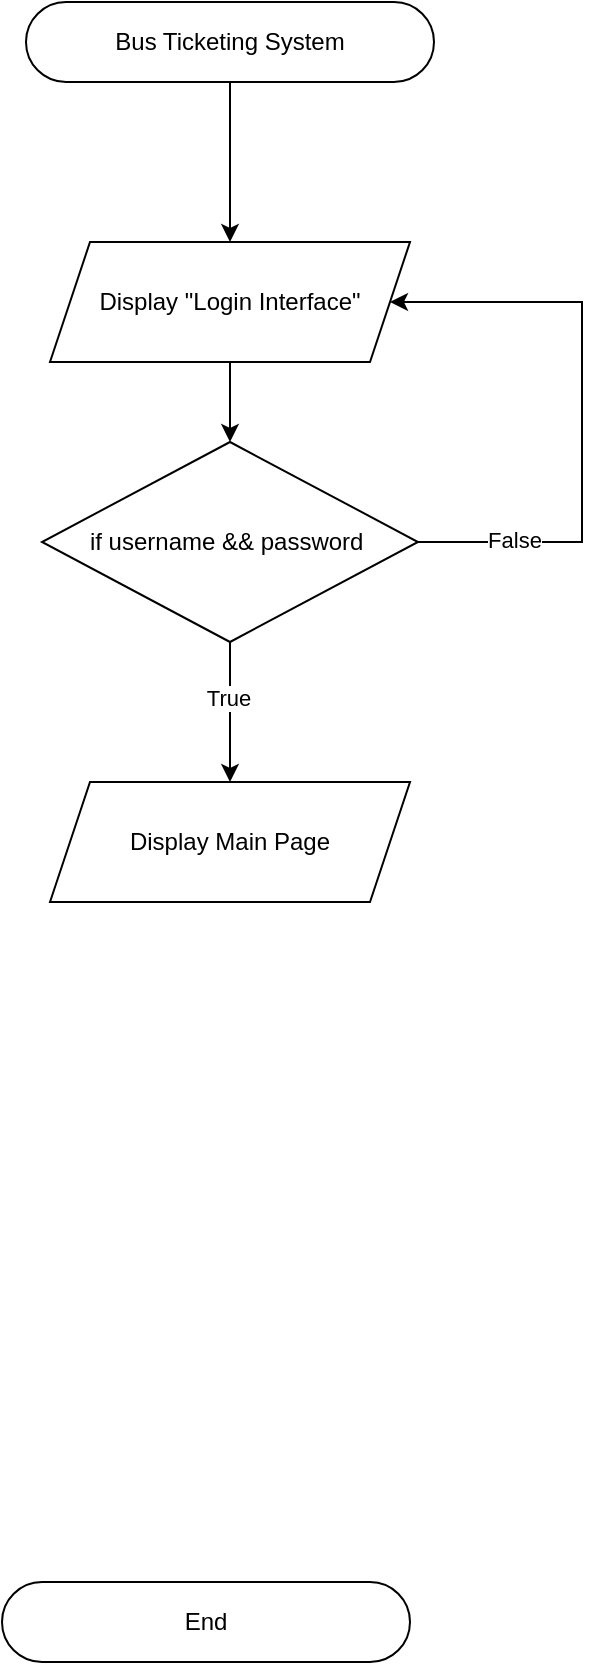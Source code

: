 <mxfile version="24.2.3" type="github">
  <diagram id="C5RBs43oDa-KdzZeNtuy" name="Page-1">
    <mxGraphModel dx="989" dy="514" grid="1" gridSize="10" guides="1" tooltips="1" connect="1" arrows="1" fold="1" page="1" pageScale="1" pageWidth="827" pageHeight="1169" math="0" shadow="0">
      <root>
        <mxCell id="WIyWlLk6GJQsqaUBKTNV-0" />
        <mxCell id="WIyWlLk6GJQsqaUBKTNV-1" parent="WIyWlLk6GJQsqaUBKTNV-0" />
        <mxCell id="WWSJBBc85hv_7WORX7Hr-1" style="edgeStyle=orthogonalEdgeStyle;rounded=0;orthogonalLoop=1;jettySize=auto;html=1;" parent="WIyWlLk6GJQsqaUBKTNV-1" source="WIyWlLk6GJQsqaUBKTNV-3" target="WWSJBBc85hv_7WORX7Hr-0" edge="1">
          <mxGeometry relative="1" as="geometry" />
        </mxCell>
        <mxCell id="WIyWlLk6GJQsqaUBKTNV-3" value="Bus Ticketing System" style="rounded=1;whiteSpace=wrap;html=1;fontSize=12;glass=0;strokeWidth=1;shadow=0;arcSize=50;" parent="WIyWlLk6GJQsqaUBKTNV-1" vertex="1">
          <mxGeometry x="312" y="20" width="204" height="40" as="geometry" />
        </mxCell>
        <mxCell id="UbxMJG0Ne-6nqF-24o97-2" style="edgeStyle=orthogonalEdgeStyle;rounded=0;orthogonalLoop=1;jettySize=auto;html=1;entryX=0.5;entryY=0;entryDx=0;entryDy=0;" edge="1" parent="WIyWlLk6GJQsqaUBKTNV-1" source="WWSJBBc85hv_7WORX7Hr-0" target="UbxMJG0Ne-6nqF-24o97-1">
          <mxGeometry relative="1" as="geometry" />
        </mxCell>
        <mxCell id="WWSJBBc85hv_7WORX7Hr-0" value="Display &quot;Login Interface&quot;" style="shape=parallelogram;perimeter=parallelogramPerimeter;whiteSpace=wrap;html=1;fixedSize=1;" parent="WIyWlLk6GJQsqaUBKTNV-1" vertex="1">
          <mxGeometry x="324" y="140" width="180" height="60" as="geometry" />
        </mxCell>
        <mxCell id="WWSJBBc85hv_7WORX7Hr-4" value="End" style="rounded=1;whiteSpace=wrap;html=1;fontSize=12;glass=0;strokeWidth=1;shadow=0;arcSize=50;" parent="WIyWlLk6GJQsqaUBKTNV-1" vertex="1">
          <mxGeometry x="300" y="810" width="204" height="40" as="geometry" />
        </mxCell>
        <mxCell id="UbxMJG0Ne-6nqF-24o97-0" value="Display Main Page" style="shape=parallelogram;perimeter=parallelogramPerimeter;whiteSpace=wrap;html=1;fixedSize=1;" vertex="1" parent="WIyWlLk6GJQsqaUBKTNV-1">
          <mxGeometry x="324" y="410" width="180" height="60" as="geometry" />
        </mxCell>
        <mxCell id="UbxMJG0Ne-6nqF-24o97-3" style="edgeStyle=orthogonalEdgeStyle;rounded=0;orthogonalLoop=1;jettySize=auto;html=1;entryX=0.5;entryY=0;entryDx=0;entryDy=0;" edge="1" parent="WIyWlLk6GJQsqaUBKTNV-1" source="UbxMJG0Ne-6nqF-24o97-1" target="UbxMJG0Ne-6nqF-24o97-0">
          <mxGeometry relative="1" as="geometry" />
        </mxCell>
        <mxCell id="UbxMJG0Ne-6nqF-24o97-5" value="True" style="edgeLabel;html=1;align=center;verticalAlign=middle;resizable=0;points=[];" vertex="1" connectable="0" parent="UbxMJG0Ne-6nqF-24o97-3">
          <mxGeometry x="-0.218" y="-1" relative="1" as="geometry">
            <mxPoint as="offset" />
          </mxGeometry>
        </mxCell>
        <mxCell id="UbxMJG0Ne-6nqF-24o97-4" style="edgeStyle=orthogonalEdgeStyle;rounded=0;orthogonalLoop=1;jettySize=auto;html=1;entryX=1;entryY=0.5;entryDx=0;entryDy=0;" edge="1" parent="WIyWlLk6GJQsqaUBKTNV-1" source="UbxMJG0Ne-6nqF-24o97-1" target="WWSJBBc85hv_7WORX7Hr-0">
          <mxGeometry relative="1" as="geometry">
            <mxPoint x="580.0" y="170" as="targetPoint" />
            <Array as="points">
              <mxPoint x="590" y="290" />
              <mxPoint x="590" y="170" />
            </Array>
          </mxGeometry>
        </mxCell>
        <mxCell id="UbxMJG0Ne-6nqF-24o97-6" value="False" style="edgeLabel;html=1;align=center;verticalAlign=middle;resizable=0;points=[];" vertex="1" connectable="0" parent="UbxMJG0Ne-6nqF-24o97-4">
          <mxGeometry x="-0.677" y="1" relative="1" as="geometry">
            <mxPoint as="offset" />
          </mxGeometry>
        </mxCell>
        <mxCell id="UbxMJG0Ne-6nqF-24o97-1" value="if username &amp;amp;&amp;amp; password&amp;nbsp;" style="rhombus;whiteSpace=wrap;html=1;" vertex="1" parent="WIyWlLk6GJQsqaUBKTNV-1">
          <mxGeometry x="320" y="240" width="188" height="100" as="geometry" />
        </mxCell>
      </root>
    </mxGraphModel>
  </diagram>
</mxfile>
